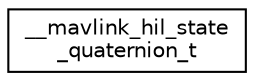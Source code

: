 digraph "Graphical Class Hierarchy"
{
 // INTERACTIVE_SVG=YES
  edge [fontname="Helvetica",fontsize="10",labelfontname="Helvetica",labelfontsize="10"];
  node [fontname="Helvetica",fontsize="10",shape=record];
  rankdir="LR";
  Node1 [label="__mavlink_hil_state\l_quaternion_t",height=0.2,width=0.4,color="black", fillcolor="white", style="filled",URL="$struct____mavlink__hil__state__quaternion__t.html"];
}
